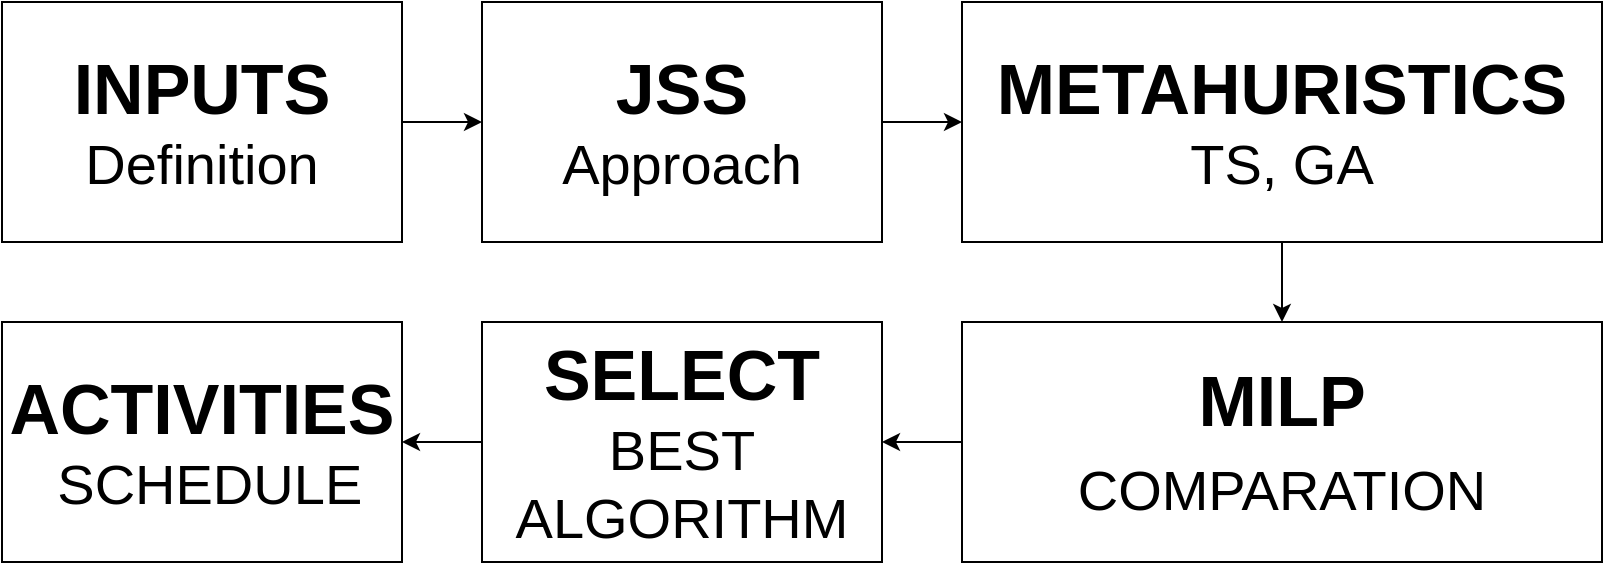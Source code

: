 <mxfile version="26.0.3">
  <diagram name="Página-1" id="vJcUxD-9R3zmkLj-b6gD">
    <mxGraphModel dx="1434" dy="780" grid="1" gridSize="10" guides="1" tooltips="1" connect="1" arrows="1" fold="1" page="1" pageScale="1" pageWidth="1169" pageHeight="827" background="none" math="0" shadow="0">
      <root>
        <mxCell id="0" />
        <mxCell id="1" parent="0" />
        <mxCell id="ltZokjYqiID-09ym16MI-4" style="edgeStyle=orthogonalEdgeStyle;rounded=0;orthogonalLoop=1;jettySize=auto;html=1;exitX=1;exitY=0.5;exitDx=0;exitDy=0;" edge="1" parent="1" source="ltZokjYqiID-09ym16MI-1" target="ltZokjYqiID-09ym16MI-2">
          <mxGeometry relative="1" as="geometry" />
        </mxCell>
        <mxCell id="ltZokjYqiID-09ym16MI-1" value="&lt;font style=&quot;font-size: 35px;&quot;&gt;&lt;b style=&quot;&quot;&gt;INPUTS&lt;/b&gt;&lt;/font&gt;&lt;div&gt;&lt;font style=&quot;font-size: 28px;&quot;&gt;Definition&lt;/font&gt;&lt;/div&gt;" style="rounded=0;whiteSpace=wrap;html=1;" vertex="1" parent="1">
          <mxGeometry x="80" y="120" width="200" height="120" as="geometry" />
        </mxCell>
        <mxCell id="ltZokjYqiID-09ym16MI-6" style="edgeStyle=orthogonalEdgeStyle;rounded=0;orthogonalLoop=1;jettySize=auto;html=1;exitX=1;exitY=0.5;exitDx=0;exitDy=0;entryX=0;entryY=0.5;entryDx=0;entryDy=0;" edge="1" parent="1" source="ltZokjYqiID-09ym16MI-2" target="ltZokjYqiID-09ym16MI-3">
          <mxGeometry relative="1" as="geometry" />
        </mxCell>
        <mxCell id="ltZokjYqiID-09ym16MI-2" value="&lt;strong&gt;&lt;font style=&quot;font-size: 35px;&quot;&gt;JSS&lt;/font&gt;&lt;/strong&gt;&lt;div&gt;&lt;font style=&quot;font-size: 28px;&quot;&gt;Approach&lt;/font&gt;&lt;/div&gt;" style="rounded=0;whiteSpace=wrap;html=1;" vertex="1" parent="1">
          <mxGeometry x="320" y="120" width="200" height="120" as="geometry" />
        </mxCell>
        <mxCell id="ltZokjYqiID-09ym16MI-8" style="edgeStyle=orthogonalEdgeStyle;rounded=0;orthogonalLoop=1;jettySize=auto;html=1;exitX=0.5;exitY=1;exitDx=0;exitDy=0;entryX=0.5;entryY=0;entryDx=0;entryDy=0;" edge="1" parent="1" source="ltZokjYqiID-09ym16MI-3" target="ltZokjYqiID-09ym16MI-7">
          <mxGeometry relative="1" as="geometry" />
        </mxCell>
        <mxCell id="ltZokjYqiID-09ym16MI-3" value="&lt;font style=&quot;font-size: 35px;&quot;&gt;&lt;b&gt;METAHURISTICS&lt;/b&gt;&lt;/font&gt;&lt;div&gt;&lt;font style=&quot;font-size: 28px;&quot;&gt;TS, GA&lt;/font&gt;&lt;/div&gt;" style="rounded=0;whiteSpace=wrap;html=1;" vertex="1" parent="1">
          <mxGeometry x="560" y="120" width="320" height="120" as="geometry" />
        </mxCell>
        <mxCell id="ltZokjYqiID-09ym16MI-11" style="edgeStyle=orthogonalEdgeStyle;rounded=0;orthogonalLoop=1;jettySize=auto;html=1;exitX=0;exitY=0.5;exitDx=0;exitDy=0;entryX=1;entryY=0.5;entryDx=0;entryDy=0;" edge="1" parent="1" source="ltZokjYqiID-09ym16MI-7" target="ltZokjYqiID-09ym16MI-9">
          <mxGeometry relative="1" as="geometry" />
        </mxCell>
        <mxCell id="ltZokjYqiID-09ym16MI-7" value="&lt;b style=&quot;font-size: 35px;&quot;&gt;MILP&lt;/b&gt;&lt;div&gt;&lt;b style=&quot;font-size: 35px;&quot;&gt;&lt;/b&gt;&lt;font style=&quot;font-size: 28px;&quot;&gt;COMPARATION&lt;/font&gt;&lt;/div&gt;" style="rounded=0;whiteSpace=wrap;html=1;" vertex="1" parent="1">
          <mxGeometry x="560" y="280" width="320" height="120" as="geometry" />
        </mxCell>
        <mxCell id="ltZokjYqiID-09ym16MI-12" style="edgeStyle=orthogonalEdgeStyle;rounded=0;orthogonalLoop=1;jettySize=auto;html=1;exitX=0;exitY=0.5;exitDx=0;exitDy=0;entryX=1;entryY=0.5;entryDx=0;entryDy=0;" edge="1" parent="1" source="ltZokjYqiID-09ym16MI-9" target="ltZokjYqiID-09ym16MI-10">
          <mxGeometry relative="1" as="geometry" />
        </mxCell>
        <mxCell id="ltZokjYqiID-09ym16MI-9" value="&lt;span style=&quot;font-size: 35px;&quot;&gt;&lt;b&gt;SELECT&lt;/b&gt;&lt;/span&gt;&lt;br&gt;&lt;div&gt;&lt;font style=&quot;font-size: 28px;&quot;&gt;BEST ALGORITHM&lt;/font&gt;&lt;/div&gt;" style="rounded=0;whiteSpace=wrap;html=1;" vertex="1" parent="1">
          <mxGeometry x="320" y="280" width="200" height="120" as="geometry" />
        </mxCell>
        <mxCell id="ltZokjYqiID-09ym16MI-10" value="&lt;span style=&quot;font-size: 35px;&quot;&gt;&lt;b&gt;ACTIVITIES&lt;/b&gt;&lt;/span&gt;&lt;br&gt;&lt;div&gt;&lt;span style=&quot;font-size: 28px;&quot;&gt;&amp;nbsp;SCHEDULE&lt;/span&gt;&lt;/div&gt;" style="rounded=0;whiteSpace=wrap;html=1;" vertex="1" parent="1">
          <mxGeometry x="80" y="280" width="200" height="120" as="geometry" />
        </mxCell>
      </root>
    </mxGraphModel>
  </diagram>
</mxfile>
